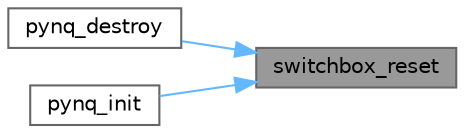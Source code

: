 digraph "switchbox_reset"
{
 // LATEX_PDF_SIZE
  bgcolor="transparent";
  edge [fontname=Helvetica,fontsize=10,labelfontname=Helvetica,labelfontsize=10];
  node [fontname=Helvetica,fontsize=10,shape=box,height=0.2,width=0.4];
  rankdir="RL";
  Node1 [id="Node000001",label="switchbox_reset",height=0.2,width=0.4,color="gray40", fillcolor="grey60", style="filled", fontcolor="black",tooltip="Resets all pins of the switch box to be input."];
  Node1 -> Node2 [id="edge1_Node000001_Node000002",dir="back",color="steelblue1",style="solid",tooltip=" "];
  Node2 [id="Node000002",label="pynq_destroy",height=0.2,width=0.4,color="grey40", fillcolor="white", style="filled",URL="$libpynq_8c.html#ac2fc79c63b22d4ce66226ca5d36d8577",tooltip="Reset and destroy the switchbox and GPIO of the PYNQ."];
  Node1 -> Node3 [id="edge2_Node000001_Node000003",dir="back",color="steelblue1",style="solid",tooltip=" "];
  Node3 [id="Node000003",label="pynq_init",height=0.2,width=0.4,color="grey40", fillcolor="white", style="filled",URL="$libpynq_8c.html#a3c76b9633e9988436c3e3555be805728",tooltip="Initialise the switchbox and GPIO of the PYNQ."];
}
